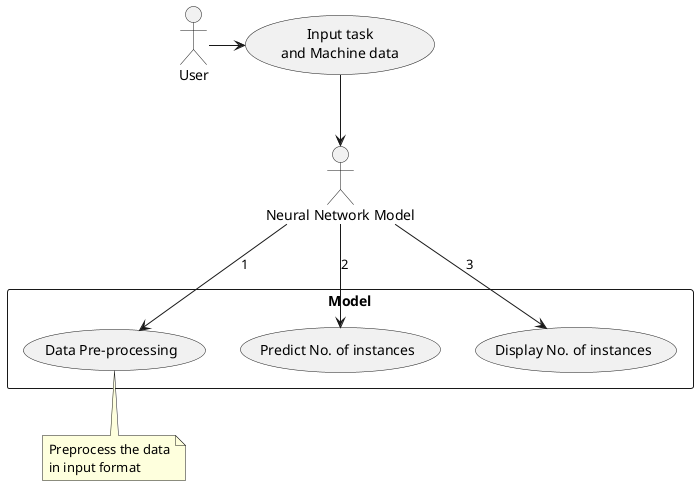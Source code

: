 @startuml
'https://plantuml.com/use-case-diagram

usecase Input as "Input task
and Machine data"
User -> Input

actor "Neural Network Model" as fc
Input --> fc
rectangle Model {
  usecase "Data Pre-processing" as UC1
  usecase "Predict No. of instances" as UC2
  usecase "Display No. of instances" as UC3
}
fc --> UC1 :1

fc --> UC2 :2
fc --> UC3 :3


note bottom of UC1
Preprocess the data
in input format
end note

@enduml